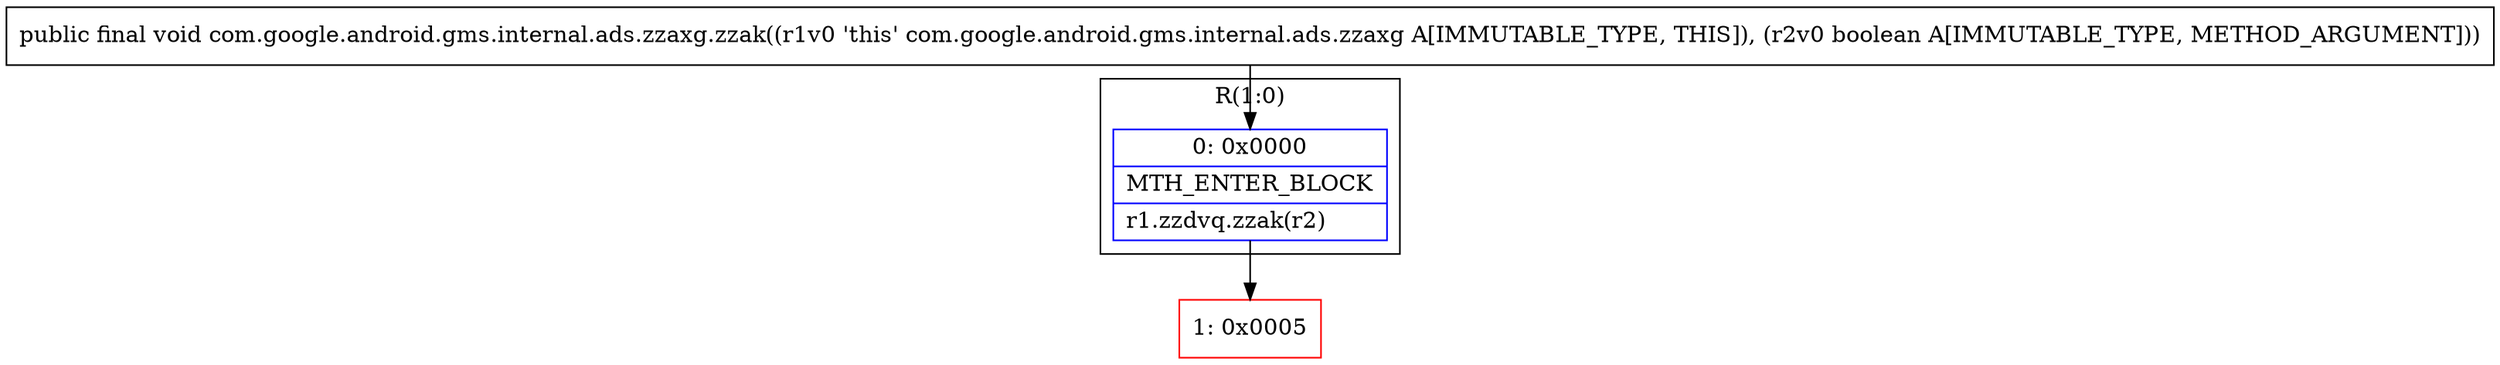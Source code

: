 digraph "CFG forcom.google.android.gms.internal.ads.zzaxg.zzak(Z)V" {
subgraph cluster_Region_670618533 {
label = "R(1:0)";
node [shape=record,color=blue];
Node_0 [shape=record,label="{0\:\ 0x0000|MTH_ENTER_BLOCK\l|r1.zzdvq.zzak(r2)\l}"];
}
Node_1 [shape=record,color=red,label="{1\:\ 0x0005}"];
MethodNode[shape=record,label="{public final void com.google.android.gms.internal.ads.zzaxg.zzak((r1v0 'this' com.google.android.gms.internal.ads.zzaxg A[IMMUTABLE_TYPE, THIS]), (r2v0 boolean A[IMMUTABLE_TYPE, METHOD_ARGUMENT])) }"];
MethodNode -> Node_0;
Node_0 -> Node_1;
}

